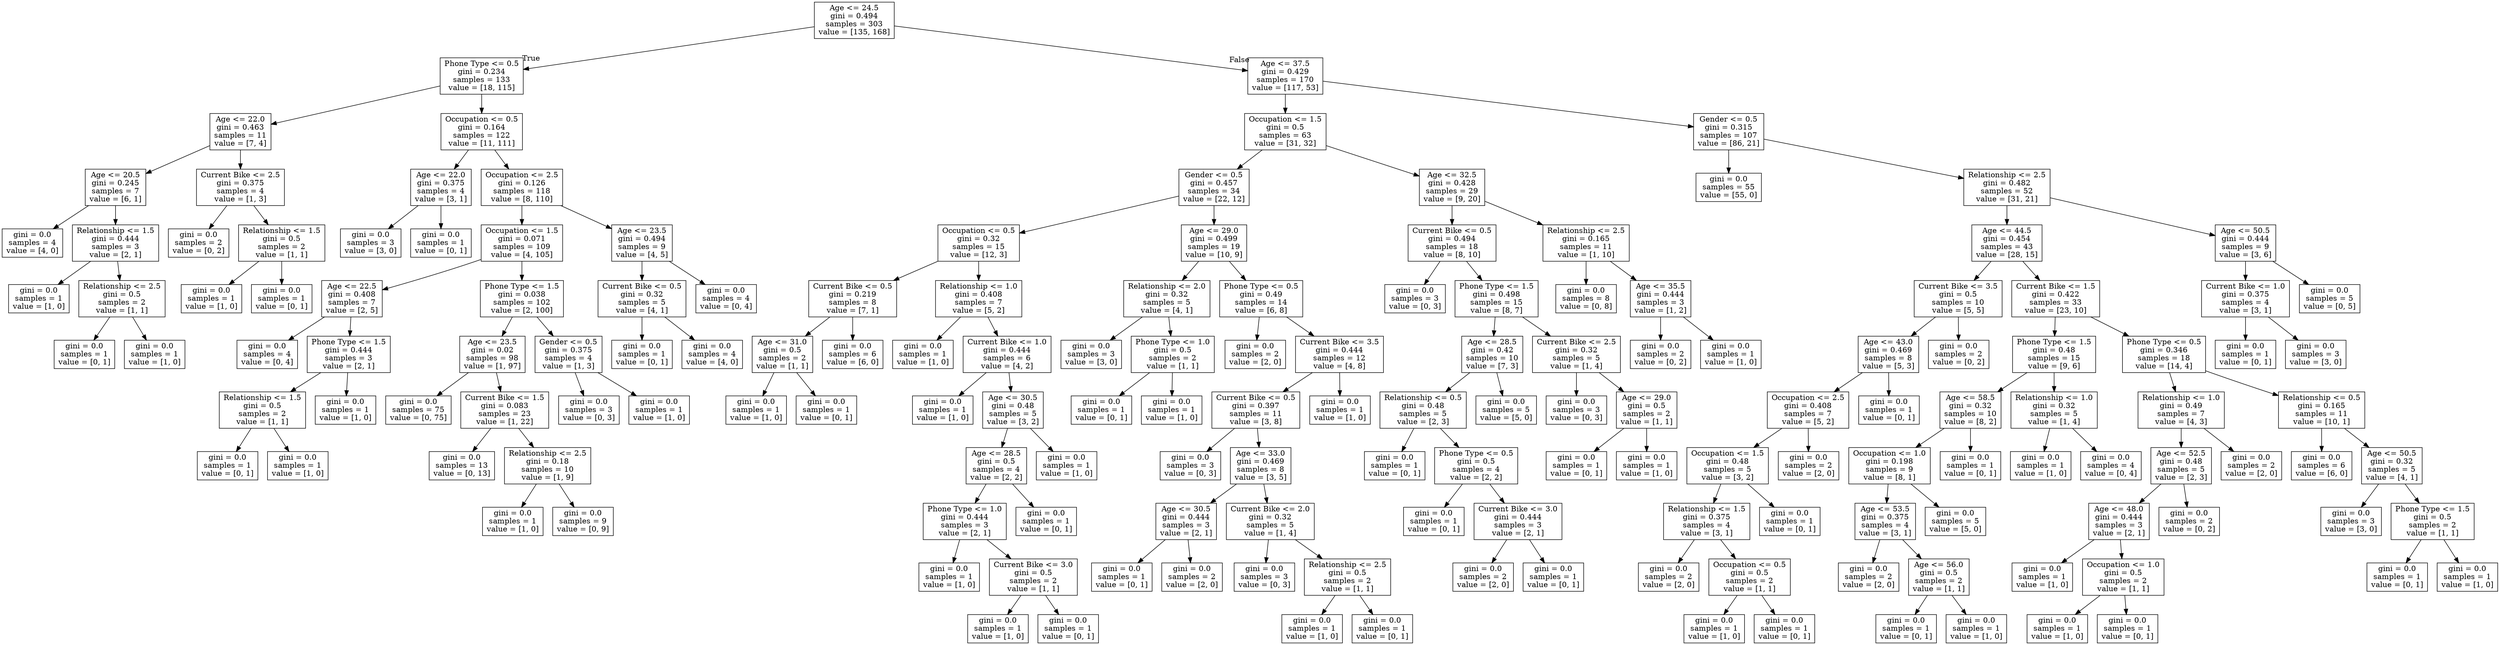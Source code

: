 digraph Tree {
node [shape=box] ;
0 [label="Age <= 24.5\ngini = 0.494\nsamples = 303\nvalue = [135, 168]"] ;
1 [label="Phone Type <= 0.5\ngini = 0.234\nsamples = 133\nvalue = [18, 115]"] ;
0 -> 1 [labeldistance=2.5, labelangle=45, headlabel="True"] ;
2 [label="Age <= 22.0\ngini = 0.463\nsamples = 11\nvalue = [7, 4]"] ;
1 -> 2 ;
3 [label="Age <= 20.5\ngini = 0.245\nsamples = 7\nvalue = [6, 1]"] ;
2 -> 3 ;
4 [label="gini = 0.0\nsamples = 4\nvalue = [4, 0]"] ;
3 -> 4 ;
5 [label="Relationship <= 1.5\ngini = 0.444\nsamples = 3\nvalue = [2, 1]"] ;
3 -> 5 ;
6 [label="gini = 0.0\nsamples = 1\nvalue = [1, 0]"] ;
5 -> 6 ;
7 [label="Relationship <= 2.5\ngini = 0.5\nsamples = 2\nvalue = [1, 1]"] ;
5 -> 7 ;
8 [label="gini = 0.0\nsamples = 1\nvalue = [0, 1]"] ;
7 -> 8 ;
9 [label="gini = 0.0\nsamples = 1\nvalue = [1, 0]"] ;
7 -> 9 ;
10 [label="Current Bike <= 2.5\ngini = 0.375\nsamples = 4\nvalue = [1, 3]"] ;
2 -> 10 ;
11 [label="gini = 0.0\nsamples = 2\nvalue = [0, 2]"] ;
10 -> 11 ;
12 [label="Relationship <= 1.5\ngini = 0.5\nsamples = 2\nvalue = [1, 1]"] ;
10 -> 12 ;
13 [label="gini = 0.0\nsamples = 1\nvalue = [1, 0]"] ;
12 -> 13 ;
14 [label="gini = 0.0\nsamples = 1\nvalue = [0, 1]"] ;
12 -> 14 ;
15 [label="Occupation <= 0.5\ngini = 0.164\nsamples = 122\nvalue = [11, 111]"] ;
1 -> 15 ;
16 [label="Age <= 22.0\ngini = 0.375\nsamples = 4\nvalue = [3, 1]"] ;
15 -> 16 ;
17 [label="gini = 0.0\nsamples = 3\nvalue = [3, 0]"] ;
16 -> 17 ;
18 [label="gini = 0.0\nsamples = 1\nvalue = [0, 1]"] ;
16 -> 18 ;
19 [label="Occupation <= 2.5\ngini = 0.126\nsamples = 118\nvalue = [8, 110]"] ;
15 -> 19 ;
20 [label="Occupation <= 1.5\ngini = 0.071\nsamples = 109\nvalue = [4, 105]"] ;
19 -> 20 ;
21 [label="Age <= 22.5\ngini = 0.408\nsamples = 7\nvalue = [2, 5]"] ;
20 -> 21 ;
22 [label="gini = 0.0\nsamples = 4\nvalue = [0, 4]"] ;
21 -> 22 ;
23 [label="Phone Type <= 1.5\ngini = 0.444\nsamples = 3\nvalue = [2, 1]"] ;
21 -> 23 ;
24 [label="Relationship <= 1.5\ngini = 0.5\nsamples = 2\nvalue = [1, 1]"] ;
23 -> 24 ;
25 [label="gini = 0.0\nsamples = 1\nvalue = [0, 1]"] ;
24 -> 25 ;
26 [label="gini = 0.0\nsamples = 1\nvalue = [1, 0]"] ;
24 -> 26 ;
27 [label="gini = 0.0\nsamples = 1\nvalue = [1, 0]"] ;
23 -> 27 ;
28 [label="Phone Type <= 1.5\ngini = 0.038\nsamples = 102\nvalue = [2, 100]"] ;
20 -> 28 ;
29 [label="Age <= 23.5\ngini = 0.02\nsamples = 98\nvalue = [1, 97]"] ;
28 -> 29 ;
30 [label="gini = 0.0\nsamples = 75\nvalue = [0, 75]"] ;
29 -> 30 ;
31 [label="Current Bike <= 1.5\ngini = 0.083\nsamples = 23\nvalue = [1, 22]"] ;
29 -> 31 ;
32 [label="gini = 0.0\nsamples = 13\nvalue = [0, 13]"] ;
31 -> 32 ;
33 [label="Relationship <= 2.5\ngini = 0.18\nsamples = 10\nvalue = [1, 9]"] ;
31 -> 33 ;
34 [label="gini = 0.0\nsamples = 1\nvalue = [1, 0]"] ;
33 -> 34 ;
35 [label="gini = 0.0\nsamples = 9\nvalue = [0, 9]"] ;
33 -> 35 ;
36 [label="Gender <= 0.5\ngini = 0.375\nsamples = 4\nvalue = [1, 3]"] ;
28 -> 36 ;
37 [label="gini = 0.0\nsamples = 3\nvalue = [0, 3]"] ;
36 -> 37 ;
38 [label="gini = 0.0\nsamples = 1\nvalue = [1, 0]"] ;
36 -> 38 ;
39 [label="Age <= 23.5\ngini = 0.494\nsamples = 9\nvalue = [4, 5]"] ;
19 -> 39 ;
40 [label="Current Bike <= 0.5\ngini = 0.32\nsamples = 5\nvalue = [4, 1]"] ;
39 -> 40 ;
41 [label="gini = 0.0\nsamples = 1\nvalue = [0, 1]"] ;
40 -> 41 ;
42 [label="gini = 0.0\nsamples = 4\nvalue = [4, 0]"] ;
40 -> 42 ;
43 [label="gini = 0.0\nsamples = 4\nvalue = [0, 4]"] ;
39 -> 43 ;
44 [label="Age <= 37.5\ngini = 0.429\nsamples = 170\nvalue = [117, 53]"] ;
0 -> 44 [labeldistance=2.5, labelangle=-45, headlabel="False"] ;
45 [label="Occupation <= 1.5\ngini = 0.5\nsamples = 63\nvalue = [31, 32]"] ;
44 -> 45 ;
46 [label="Gender <= 0.5\ngini = 0.457\nsamples = 34\nvalue = [22, 12]"] ;
45 -> 46 ;
47 [label="Occupation <= 0.5\ngini = 0.32\nsamples = 15\nvalue = [12, 3]"] ;
46 -> 47 ;
48 [label="Current Bike <= 0.5\ngini = 0.219\nsamples = 8\nvalue = [7, 1]"] ;
47 -> 48 ;
49 [label="Age <= 31.0\ngini = 0.5\nsamples = 2\nvalue = [1, 1]"] ;
48 -> 49 ;
50 [label="gini = 0.0\nsamples = 1\nvalue = [1, 0]"] ;
49 -> 50 ;
51 [label="gini = 0.0\nsamples = 1\nvalue = [0, 1]"] ;
49 -> 51 ;
52 [label="gini = 0.0\nsamples = 6\nvalue = [6, 0]"] ;
48 -> 52 ;
53 [label="Relationship <= 1.0\ngini = 0.408\nsamples = 7\nvalue = [5, 2]"] ;
47 -> 53 ;
54 [label="gini = 0.0\nsamples = 1\nvalue = [1, 0]"] ;
53 -> 54 ;
55 [label="Current Bike <= 1.0\ngini = 0.444\nsamples = 6\nvalue = [4, 2]"] ;
53 -> 55 ;
56 [label="gini = 0.0\nsamples = 1\nvalue = [1, 0]"] ;
55 -> 56 ;
57 [label="Age <= 30.5\ngini = 0.48\nsamples = 5\nvalue = [3, 2]"] ;
55 -> 57 ;
58 [label="Age <= 28.5\ngini = 0.5\nsamples = 4\nvalue = [2, 2]"] ;
57 -> 58 ;
59 [label="Phone Type <= 1.0\ngini = 0.444\nsamples = 3\nvalue = [2, 1]"] ;
58 -> 59 ;
60 [label="gini = 0.0\nsamples = 1\nvalue = [1, 0]"] ;
59 -> 60 ;
61 [label="Current Bike <= 3.0\ngini = 0.5\nsamples = 2\nvalue = [1, 1]"] ;
59 -> 61 ;
62 [label="gini = 0.0\nsamples = 1\nvalue = [1, 0]"] ;
61 -> 62 ;
63 [label="gini = 0.0\nsamples = 1\nvalue = [0, 1]"] ;
61 -> 63 ;
64 [label="gini = 0.0\nsamples = 1\nvalue = [0, 1]"] ;
58 -> 64 ;
65 [label="gini = 0.0\nsamples = 1\nvalue = [1, 0]"] ;
57 -> 65 ;
66 [label="Age <= 29.0\ngini = 0.499\nsamples = 19\nvalue = [10, 9]"] ;
46 -> 66 ;
67 [label="Relationship <= 2.0\ngini = 0.32\nsamples = 5\nvalue = [4, 1]"] ;
66 -> 67 ;
68 [label="gini = 0.0\nsamples = 3\nvalue = [3, 0]"] ;
67 -> 68 ;
69 [label="Phone Type <= 1.0\ngini = 0.5\nsamples = 2\nvalue = [1, 1]"] ;
67 -> 69 ;
70 [label="gini = 0.0\nsamples = 1\nvalue = [0, 1]"] ;
69 -> 70 ;
71 [label="gini = 0.0\nsamples = 1\nvalue = [1, 0]"] ;
69 -> 71 ;
72 [label="Phone Type <= 0.5\ngini = 0.49\nsamples = 14\nvalue = [6, 8]"] ;
66 -> 72 ;
73 [label="gini = 0.0\nsamples = 2\nvalue = [2, 0]"] ;
72 -> 73 ;
74 [label="Current Bike <= 3.5\ngini = 0.444\nsamples = 12\nvalue = [4, 8]"] ;
72 -> 74 ;
75 [label="Current Bike <= 0.5\ngini = 0.397\nsamples = 11\nvalue = [3, 8]"] ;
74 -> 75 ;
76 [label="gini = 0.0\nsamples = 3\nvalue = [0, 3]"] ;
75 -> 76 ;
77 [label="Age <= 33.0\ngini = 0.469\nsamples = 8\nvalue = [3, 5]"] ;
75 -> 77 ;
78 [label="Age <= 30.5\ngini = 0.444\nsamples = 3\nvalue = [2, 1]"] ;
77 -> 78 ;
79 [label="gini = 0.0\nsamples = 1\nvalue = [0, 1]"] ;
78 -> 79 ;
80 [label="gini = 0.0\nsamples = 2\nvalue = [2, 0]"] ;
78 -> 80 ;
81 [label="Current Bike <= 2.0\ngini = 0.32\nsamples = 5\nvalue = [1, 4]"] ;
77 -> 81 ;
82 [label="gini = 0.0\nsamples = 3\nvalue = [0, 3]"] ;
81 -> 82 ;
83 [label="Relationship <= 2.5\ngini = 0.5\nsamples = 2\nvalue = [1, 1]"] ;
81 -> 83 ;
84 [label="gini = 0.0\nsamples = 1\nvalue = [1, 0]"] ;
83 -> 84 ;
85 [label="gini = 0.0\nsamples = 1\nvalue = [0, 1]"] ;
83 -> 85 ;
86 [label="gini = 0.0\nsamples = 1\nvalue = [1, 0]"] ;
74 -> 86 ;
87 [label="Age <= 32.5\ngini = 0.428\nsamples = 29\nvalue = [9, 20]"] ;
45 -> 87 ;
88 [label="Current Bike <= 0.5\ngini = 0.494\nsamples = 18\nvalue = [8, 10]"] ;
87 -> 88 ;
89 [label="gini = 0.0\nsamples = 3\nvalue = [0, 3]"] ;
88 -> 89 ;
90 [label="Phone Type <= 1.5\ngini = 0.498\nsamples = 15\nvalue = [8, 7]"] ;
88 -> 90 ;
91 [label="Age <= 28.5\ngini = 0.42\nsamples = 10\nvalue = [7, 3]"] ;
90 -> 91 ;
92 [label="Relationship <= 0.5\ngini = 0.48\nsamples = 5\nvalue = [2, 3]"] ;
91 -> 92 ;
93 [label="gini = 0.0\nsamples = 1\nvalue = [0, 1]"] ;
92 -> 93 ;
94 [label="Phone Type <= 0.5\ngini = 0.5\nsamples = 4\nvalue = [2, 2]"] ;
92 -> 94 ;
95 [label="gini = 0.0\nsamples = 1\nvalue = [0, 1]"] ;
94 -> 95 ;
96 [label="Current Bike <= 3.0\ngini = 0.444\nsamples = 3\nvalue = [2, 1]"] ;
94 -> 96 ;
97 [label="gini = 0.0\nsamples = 2\nvalue = [2, 0]"] ;
96 -> 97 ;
98 [label="gini = 0.0\nsamples = 1\nvalue = [0, 1]"] ;
96 -> 98 ;
99 [label="gini = 0.0\nsamples = 5\nvalue = [5, 0]"] ;
91 -> 99 ;
100 [label="Current Bike <= 2.5\ngini = 0.32\nsamples = 5\nvalue = [1, 4]"] ;
90 -> 100 ;
101 [label="gini = 0.0\nsamples = 3\nvalue = [0, 3]"] ;
100 -> 101 ;
102 [label="Age <= 29.0\ngini = 0.5\nsamples = 2\nvalue = [1, 1]"] ;
100 -> 102 ;
103 [label="gini = 0.0\nsamples = 1\nvalue = [0, 1]"] ;
102 -> 103 ;
104 [label="gini = 0.0\nsamples = 1\nvalue = [1, 0]"] ;
102 -> 104 ;
105 [label="Relationship <= 2.5\ngini = 0.165\nsamples = 11\nvalue = [1, 10]"] ;
87 -> 105 ;
106 [label="gini = 0.0\nsamples = 8\nvalue = [0, 8]"] ;
105 -> 106 ;
107 [label="Age <= 35.5\ngini = 0.444\nsamples = 3\nvalue = [1, 2]"] ;
105 -> 107 ;
108 [label="gini = 0.0\nsamples = 2\nvalue = [0, 2]"] ;
107 -> 108 ;
109 [label="gini = 0.0\nsamples = 1\nvalue = [1, 0]"] ;
107 -> 109 ;
110 [label="Gender <= 0.5\ngini = 0.315\nsamples = 107\nvalue = [86, 21]"] ;
44 -> 110 ;
111 [label="gini = 0.0\nsamples = 55\nvalue = [55, 0]"] ;
110 -> 111 ;
112 [label="Relationship <= 2.5\ngini = 0.482\nsamples = 52\nvalue = [31, 21]"] ;
110 -> 112 ;
113 [label="Age <= 44.5\ngini = 0.454\nsamples = 43\nvalue = [28, 15]"] ;
112 -> 113 ;
114 [label="Current Bike <= 3.5\ngini = 0.5\nsamples = 10\nvalue = [5, 5]"] ;
113 -> 114 ;
115 [label="Age <= 43.0\ngini = 0.469\nsamples = 8\nvalue = [5, 3]"] ;
114 -> 115 ;
116 [label="Occupation <= 2.5\ngini = 0.408\nsamples = 7\nvalue = [5, 2]"] ;
115 -> 116 ;
117 [label="Occupation <= 1.5\ngini = 0.48\nsamples = 5\nvalue = [3, 2]"] ;
116 -> 117 ;
118 [label="Relationship <= 1.5\ngini = 0.375\nsamples = 4\nvalue = [3, 1]"] ;
117 -> 118 ;
119 [label="gini = 0.0\nsamples = 2\nvalue = [2, 0]"] ;
118 -> 119 ;
120 [label="Occupation <= 0.5\ngini = 0.5\nsamples = 2\nvalue = [1, 1]"] ;
118 -> 120 ;
121 [label="gini = 0.0\nsamples = 1\nvalue = [1, 0]"] ;
120 -> 121 ;
122 [label="gini = 0.0\nsamples = 1\nvalue = [0, 1]"] ;
120 -> 122 ;
123 [label="gini = 0.0\nsamples = 1\nvalue = [0, 1]"] ;
117 -> 123 ;
124 [label="gini = 0.0\nsamples = 2\nvalue = [2, 0]"] ;
116 -> 124 ;
125 [label="gini = 0.0\nsamples = 1\nvalue = [0, 1]"] ;
115 -> 125 ;
126 [label="gini = 0.0\nsamples = 2\nvalue = [0, 2]"] ;
114 -> 126 ;
127 [label="Current Bike <= 1.5\ngini = 0.422\nsamples = 33\nvalue = [23, 10]"] ;
113 -> 127 ;
128 [label="Phone Type <= 1.5\ngini = 0.48\nsamples = 15\nvalue = [9, 6]"] ;
127 -> 128 ;
129 [label="Age <= 58.5\ngini = 0.32\nsamples = 10\nvalue = [8, 2]"] ;
128 -> 129 ;
130 [label="Occupation <= 1.0\ngini = 0.198\nsamples = 9\nvalue = [8, 1]"] ;
129 -> 130 ;
131 [label="Age <= 53.5\ngini = 0.375\nsamples = 4\nvalue = [3, 1]"] ;
130 -> 131 ;
132 [label="gini = 0.0\nsamples = 2\nvalue = [2, 0]"] ;
131 -> 132 ;
133 [label="Age <= 56.0\ngini = 0.5\nsamples = 2\nvalue = [1, 1]"] ;
131 -> 133 ;
134 [label="gini = 0.0\nsamples = 1\nvalue = [0, 1]"] ;
133 -> 134 ;
135 [label="gini = 0.0\nsamples = 1\nvalue = [1, 0]"] ;
133 -> 135 ;
136 [label="gini = 0.0\nsamples = 5\nvalue = [5, 0]"] ;
130 -> 136 ;
137 [label="gini = 0.0\nsamples = 1\nvalue = [0, 1]"] ;
129 -> 137 ;
138 [label="Relationship <= 1.0\ngini = 0.32\nsamples = 5\nvalue = [1, 4]"] ;
128 -> 138 ;
139 [label="gini = 0.0\nsamples = 1\nvalue = [1, 0]"] ;
138 -> 139 ;
140 [label="gini = 0.0\nsamples = 4\nvalue = [0, 4]"] ;
138 -> 140 ;
141 [label="Phone Type <= 0.5\ngini = 0.346\nsamples = 18\nvalue = [14, 4]"] ;
127 -> 141 ;
142 [label="Relationship <= 1.0\ngini = 0.49\nsamples = 7\nvalue = [4, 3]"] ;
141 -> 142 ;
143 [label="Age <= 52.5\ngini = 0.48\nsamples = 5\nvalue = [2, 3]"] ;
142 -> 143 ;
144 [label="Age <= 48.0\ngini = 0.444\nsamples = 3\nvalue = [2, 1]"] ;
143 -> 144 ;
145 [label="gini = 0.0\nsamples = 1\nvalue = [1, 0]"] ;
144 -> 145 ;
146 [label="Occupation <= 1.0\ngini = 0.5\nsamples = 2\nvalue = [1, 1]"] ;
144 -> 146 ;
147 [label="gini = 0.0\nsamples = 1\nvalue = [1, 0]"] ;
146 -> 147 ;
148 [label="gini = 0.0\nsamples = 1\nvalue = [0, 1]"] ;
146 -> 148 ;
149 [label="gini = 0.0\nsamples = 2\nvalue = [0, 2]"] ;
143 -> 149 ;
150 [label="gini = 0.0\nsamples = 2\nvalue = [2, 0]"] ;
142 -> 150 ;
151 [label="Relationship <= 0.5\ngini = 0.165\nsamples = 11\nvalue = [10, 1]"] ;
141 -> 151 ;
152 [label="gini = 0.0\nsamples = 6\nvalue = [6, 0]"] ;
151 -> 152 ;
153 [label="Age <= 50.5\ngini = 0.32\nsamples = 5\nvalue = [4, 1]"] ;
151 -> 153 ;
154 [label="gini = 0.0\nsamples = 3\nvalue = [3, 0]"] ;
153 -> 154 ;
155 [label="Phone Type <= 1.5\ngini = 0.5\nsamples = 2\nvalue = [1, 1]"] ;
153 -> 155 ;
156 [label="gini = 0.0\nsamples = 1\nvalue = [0, 1]"] ;
155 -> 156 ;
157 [label="gini = 0.0\nsamples = 1\nvalue = [1, 0]"] ;
155 -> 157 ;
158 [label="Age <= 50.5\ngini = 0.444\nsamples = 9\nvalue = [3, 6]"] ;
112 -> 158 ;
159 [label="Current Bike <= 1.0\ngini = 0.375\nsamples = 4\nvalue = [3, 1]"] ;
158 -> 159 ;
160 [label="gini = 0.0\nsamples = 1\nvalue = [0, 1]"] ;
159 -> 160 ;
161 [label="gini = 0.0\nsamples = 3\nvalue = [3, 0]"] ;
159 -> 161 ;
162 [label="gini = 0.0\nsamples = 5\nvalue = [0, 5]"] ;
158 -> 162 ;
}